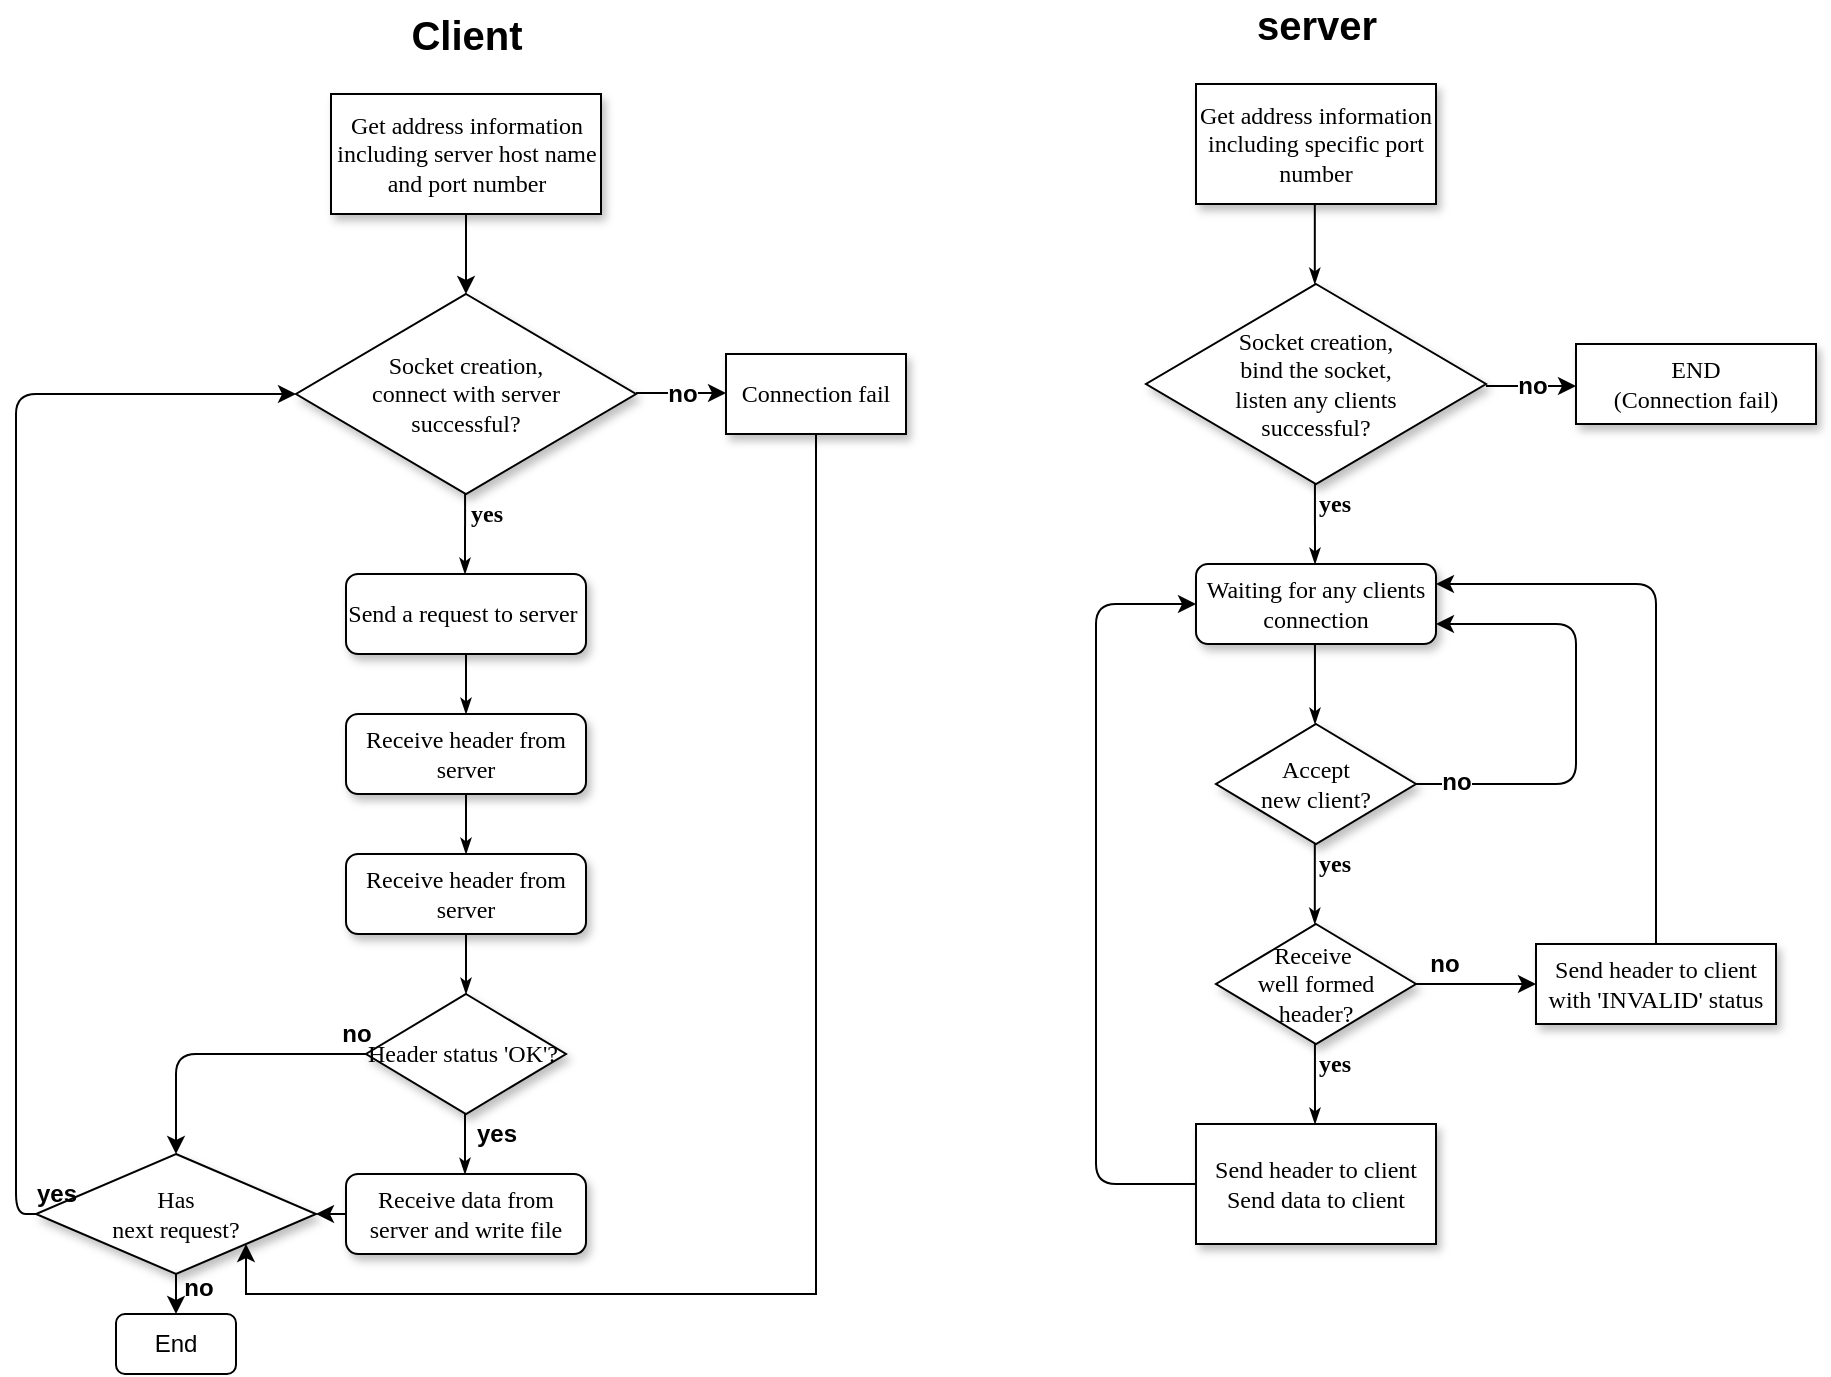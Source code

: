 <mxfile version="14.2.9" type="github">
  <diagram name="Page-1" id="edf60f1a-56cd-e834-aa8a-f176f3a09ee4">
    <mxGraphModel dx="1498" dy="820" grid="1" gridSize="10" guides="1" tooltips="1" connect="1" arrows="1" fold="1" page="1" pageScale="1" pageWidth="1100" pageHeight="850" background="#ffffff" math="0" shadow="0">
      <root>
        <mxCell id="0" />
        <mxCell id="1" parent="0" />
        <mxCell id="rhoOfIDmLh_GbCxs-HQQ-1" value="Get address information including specific port number" style="rounded=0;whiteSpace=wrap;html=1;shadow=1;labelBackgroundColor=none;strokeWidth=1;fontFamily=Verdana;fontSize=12;align=center;" vertex="1" parent="1">
          <mxGeometry x="760" y="150" width="120" height="60" as="geometry" />
        </mxCell>
        <mxCell id="rhoOfIDmLh_GbCxs-HQQ-2" value="Socket creation,&lt;br style=&quot;font-size: 12px;&quot;&gt;bind the socket,&lt;br style=&quot;font-size: 12px;&quot;&gt;listen any clients&lt;br style=&quot;font-size: 12px;&quot;&gt;successful?" style="rhombus;whiteSpace=wrap;html=1;rounded=0;shadow=1;labelBackgroundColor=none;strokeWidth=1;fontFamily=Verdana;fontSize=12;align=center;" vertex="1" parent="1">
          <mxGeometry x="735" y="250" width="170" height="100" as="geometry" />
        </mxCell>
        <mxCell id="rhoOfIDmLh_GbCxs-HQQ-6" value="&lt;b style=&quot;font-size: 12px;&quot;&gt;yes&lt;/b&gt;" style="edgeStyle=orthogonalEdgeStyle;rounded=0;html=1;labelBackgroundColor=none;startSize=5;endArrow=classicThin;endFill=1;endSize=5;jettySize=auto;orthogonalLoop=1;strokeWidth=1;fontFamily=Verdana;fontSize=12;" edge="1" parent="1">
          <mxGeometry x="-0.5" y="10" relative="1" as="geometry">
            <mxPoint as="offset" />
            <mxPoint x="819.469" y="350.005" as="sourcePoint" />
            <mxPoint x="819.469" y="390.04" as="targetPoint" />
            <Array as="points">
              <mxPoint x="819.41" y="390.04" />
            </Array>
          </mxGeometry>
        </mxCell>
        <mxCell id="rhoOfIDmLh_GbCxs-HQQ-8" value="" style="edgeStyle=orthogonalEdgeStyle;rounded=0;html=1;labelBackgroundColor=none;startSize=5;endArrow=classicThin;endFill=1;endSize=5;jettySize=auto;orthogonalLoop=1;strokeWidth=1;fontFamily=Verdana;fontSize=12;" edge="1" parent="1">
          <mxGeometry x="-0.5" y="10" relative="1" as="geometry">
            <mxPoint as="offset" />
            <mxPoint x="819.409" y="210.005" as="sourcePoint" />
            <mxPoint x="819.409" y="250.04" as="targetPoint" />
            <Array as="points">
              <mxPoint x="819.35" y="250.04" />
            </Array>
          </mxGeometry>
        </mxCell>
        <mxCell id="rhoOfIDmLh_GbCxs-HQQ-14" value="Accept&lt;br style=&quot;font-size: 12px;&quot;&gt;new client?" style="rhombus;whiteSpace=wrap;html=1;rounded=0;shadow=1;labelBackgroundColor=none;strokeWidth=1;fontFamily=Verdana;fontSize=12;align=center;" vertex="1" parent="1">
          <mxGeometry x="770" y="470" width="100" height="60" as="geometry" />
        </mxCell>
        <mxCell id="rhoOfIDmLh_GbCxs-HQQ-15" value="&lt;b style=&quot;font-size: 12px;&quot;&gt;yes&lt;/b&gt;" style="edgeStyle=orthogonalEdgeStyle;rounded=0;html=1;labelBackgroundColor=none;startSize=5;endArrow=classicThin;endFill=1;endSize=5;jettySize=auto;orthogonalLoop=1;strokeWidth=1;fontFamily=Verdana;fontSize=12;" edge="1" parent="1">
          <mxGeometry x="-0.5" y="10" relative="1" as="geometry">
            <mxPoint as="offset" />
            <mxPoint x="819.409" y="530.005" as="sourcePoint" />
            <mxPoint x="819.409" y="570.04" as="targetPoint" />
            <Array as="points">
              <mxPoint x="819.35" y="570.04" />
            </Array>
          </mxGeometry>
        </mxCell>
        <mxCell id="rhoOfIDmLh_GbCxs-HQQ-16" value="Receive&amp;nbsp;&lt;br style=&quot;font-size: 12px;&quot;&gt;well formed header?" style="rhombus;whiteSpace=wrap;html=1;rounded=0;shadow=1;labelBackgroundColor=none;strokeWidth=1;fontFamily=Verdana;fontSize=12;align=center;" vertex="1" parent="1">
          <mxGeometry x="770" y="570" width="100" height="60" as="geometry" />
        </mxCell>
        <mxCell id="rhoOfIDmLh_GbCxs-HQQ-17" value="&lt;b style=&quot;font-size: 12px;&quot;&gt;yes&lt;/b&gt;" style="edgeStyle=orthogonalEdgeStyle;rounded=0;html=1;labelBackgroundColor=none;startSize=5;endArrow=classicThin;endFill=1;endSize=5;jettySize=auto;orthogonalLoop=1;strokeWidth=1;fontFamily=Verdana;fontSize=12;" edge="1" parent="1">
          <mxGeometry x="-0.5" y="10" relative="1" as="geometry">
            <mxPoint as="offset" />
            <mxPoint x="819.469" y="630.005" as="sourcePoint" />
            <mxPoint x="819.469" y="670.04" as="targetPoint" />
            <Array as="points">
              <mxPoint x="819.41" y="670.04" />
            </Array>
          </mxGeometry>
        </mxCell>
        <mxCell id="rhoOfIDmLh_GbCxs-HQQ-19" value="Send header to client&lt;br style=&quot;font-size: 12px;&quot;&gt;Send data to client" style="rounded=0;whiteSpace=wrap;html=1;shadow=1;labelBackgroundColor=none;strokeWidth=1;fontFamily=Verdana;fontSize=12;align=center;" vertex="1" parent="1">
          <mxGeometry x="760" y="670" width="120" height="60" as="geometry" />
        </mxCell>
        <mxCell id="rhoOfIDmLh_GbCxs-HQQ-20" value="Waiting for any clients connection" style="rounded=1;whiteSpace=wrap;html=1;shadow=1;labelBackgroundColor=none;strokeWidth=1;fontFamily=Verdana;fontSize=12;align=center;" vertex="1" parent="1">
          <mxGeometry x="760" y="390" width="120" height="40" as="geometry" />
        </mxCell>
        <mxCell id="rhoOfIDmLh_GbCxs-HQQ-21" value="" style="edgeStyle=orthogonalEdgeStyle;rounded=0;html=1;labelBackgroundColor=none;startSize=5;endArrow=classicThin;endFill=1;endSize=5;jettySize=auto;orthogonalLoop=1;strokeWidth=1;fontFamily=Verdana;fontSize=12;" edge="1" parent="1">
          <mxGeometry x="-0.5" y="10" relative="1" as="geometry">
            <mxPoint as="offset" />
            <mxPoint x="819.469" y="430.005" as="sourcePoint" />
            <mxPoint x="819.469" y="470.04" as="targetPoint" />
            <Array as="points">
              <mxPoint x="819.41" y="470.04" />
            </Array>
          </mxGeometry>
        </mxCell>
        <mxCell id="rhoOfIDmLh_GbCxs-HQQ-24" value="" style="endArrow=classic;html=1;entryX=1;entryY=0.75;entryDx=0;entryDy=0;fontSize=12;" edge="1" parent="1" target="rhoOfIDmLh_GbCxs-HQQ-20">
          <mxGeometry width="50" height="50" relative="1" as="geometry">
            <mxPoint x="870" y="500" as="sourcePoint" />
            <mxPoint x="890" y="410" as="targetPoint" />
            <Array as="points">
              <mxPoint x="870" y="500" />
              <mxPoint x="950" y="500" />
              <mxPoint x="950" y="420" />
            </Array>
          </mxGeometry>
        </mxCell>
        <mxCell id="rhoOfIDmLh_GbCxs-HQQ-25" value="&lt;b style=&quot;font-size: 12px;&quot;&gt;no&lt;/b&gt;" style="edgeLabel;html=1;align=center;verticalAlign=middle;resizable=0;points=[];fontSize=12;" vertex="1" connectable="0" parent="rhoOfIDmLh_GbCxs-HQQ-24">
          <mxGeometry x="-0.825" y="1" relative="1" as="geometry">
            <mxPoint as="offset" />
          </mxGeometry>
        </mxCell>
        <mxCell id="rhoOfIDmLh_GbCxs-HQQ-29" value="" style="endArrow=classic;html=1;fontSize=12;" edge="1" parent="1">
          <mxGeometry width="50" height="50" relative="1" as="geometry">
            <mxPoint x="870" y="600" as="sourcePoint" />
            <mxPoint x="930" y="600" as="targetPoint" />
          </mxGeometry>
        </mxCell>
        <mxCell id="rhoOfIDmLh_GbCxs-HQQ-30" value="&lt;b style=&quot;font-size: 12px;&quot;&gt;no&lt;/b&gt;" style="edgeLabel;html=1;align=center;verticalAlign=middle;resizable=0;points=[];fontSize=12;" vertex="1" connectable="0" parent="rhoOfIDmLh_GbCxs-HQQ-29">
          <mxGeometry x="-0.59" y="-1" relative="1" as="geometry">
            <mxPoint x="1" y="-11" as="offset" />
          </mxGeometry>
        </mxCell>
        <mxCell id="rhoOfIDmLh_GbCxs-HQQ-31" value="Send header to client with &#39;INVALID&#39; status" style="whiteSpace=wrap;html=1;rounded=0;shadow=1;labelBackgroundColor=none;strokeWidth=1;fontFamily=Verdana;fontSize=12;align=center;spacing=6;" vertex="1" parent="1">
          <mxGeometry x="930" y="580" width="120" height="40" as="geometry" />
        </mxCell>
        <mxCell id="rhoOfIDmLh_GbCxs-HQQ-32" value="" style="endArrow=classic;html=1;exitX=0.5;exitY=0;exitDx=0;exitDy=0;entryX=1;entryY=0.25;entryDx=0;entryDy=0;fontSize=12;" edge="1" parent="1" source="rhoOfIDmLh_GbCxs-HQQ-31" target="rhoOfIDmLh_GbCxs-HQQ-20">
          <mxGeometry width="50" height="50" relative="1" as="geometry">
            <mxPoint x="990" y="570" as="sourcePoint" />
            <mxPoint x="990" y="400" as="targetPoint" />
            <Array as="points">
              <mxPoint x="990" y="400" />
            </Array>
          </mxGeometry>
        </mxCell>
        <mxCell id="rhoOfIDmLh_GbCxs-HQQ-33" value="" style="endArrow=classic;html=1;exitX=0;exitY=0.5;exitDx=0;exitDy=0;entryX=0;entryY=0.5;entryDx=0;entryDy=0;fontSize=12;" edge="1" parent="1" source="rhoOfIDmLh_GbCxs-HQQ-19" target="rhoOfIDmLh_GbCxs-HQQ-20">
          <mxGeometry width="50" height="50" relative="1" as="geometry">
            <mxPoint x="700" y="720" as="sourcePoint" />
            <mxPoint x="710" y="410" as="targetPoint" />
            <Array as="points">
              <mxPoint x="710" y="700" />
              <mxPoint x="710" y="410" />
            </Array>
          </mxGeometry>
        </mxCell>
        <mxCell id="rhoOfIDmLh_GbCxs-HQQ-34" value="&lt;b style=&quot;font-size: 12px;&quot;&gt;no&lt;/b&gt;" style="endArrow=classic;html=1;fontSize=12;" edge="1" parent="1">
          <mxGeometry width="50" height="50" relative="1" as="geometry">
            <mxPoint x="905" y="301" as="sourcePoint" />
            <mxPoint x="950" y="301" as="targetPoint" />
          </mxGeometry>
        </mxCell>
        <mxCell id="rhoOfIDmLh_GbCxs-HQQ-36" value="END&lt;br style=&quot;font-size: 12px;&quot;&gt;(Connection fail)" style="rounded=0;whiteSpace=wrap;html=1;shadow=1;labelBackgroundColor=none;strokeWidth=1;fontFamily=Verdana;fontSize=12;align=center;" vertex="1" parent="1">
          <mxGeometry x="950" y="280" width="120" height="40" as="geometry" />
        </mxCell>
        <mxCell id="rhoOfIDmLh_GbCxs-HQQ-46" value="" style="edgeStyle=orthogonalEdgeStyle;rounded=0;orthogonalLoop=1;jettySize=auto;html=1;fontSize=12;" edge="1" parent="1" source="rhoOfIDmLh_GbCxs-HQQ-38" target="rhoOfIDmLh_GbCxs-HQQ-39">
          <mxGeometry relative="1" as="geometry" />
        </mxCell>
        <mxCell id="rhoOfIDmLh_GbCxs-HQQ-38" value="Get address information including server host name and port number" style="rounded=0;whiteSpace=wrap;html=1;shadow=1;labelBackgroundColor=none;strokeWidth=1;fontFamily=Verdana;fontSize=12;align=center;" vertex="1" parent="1">
          <mxGeometry x="327.5" y="155" width="135" height="60" as="geometry" />
        </mxCell>
        <mxCell id="rhoOfIDmLh_GbCxs-HQQ-39" value="Socket creation,&lt;br style=&quot;font-size: 12px;&quot;&gt;connect with server&lt;br style=&quot;font-size: 12px;&quot;&gt;successful?" style="rhombus;whiteSpace=wrap;html=1;rounded=0;shadow=1;labelBackgroundColor=none;strokeWidth=1;fontFamily=Verdana;fontSize=12;align=center;" vertex="1" parent="1">
          <mxGeometry x="310" y="255" width="170" height="100" as="geometry" />
        </mxCell>
        <mxCell id="rhoOfIDmLh_GbCxs-HQQ-41" value="&lt;b style=&quot;font-size: 12px;&quot;&gt;yes&lt;/b&gt;" style="edgeStyle=orthogonalEdgeStyle;rounded=0;html=1;labelBackgroundColor=none;startSize=5;endArrow=classicThin;endFill=1;endSize=5;jettySize=auto;orthogonalLoop=1;strokeWidth=1;fontFamily=Verdana;fontSize=12;" edge="1" parent="1">
          <mxGeometry x="-0.5" y="10" relative="1" as="geometry">
            <mxPoint as="offset" />
            <mxPoint x="394.53" y="355.005" as="sourcePoint" />
            <mxPoint x="394.499" y="395.04" as="targetPoint" />
            <Array as="points">
              <mxPoint x="394.44" y="395.04" />
            </Array>
          </mxGeometry>
        </mxCell>
        <mxCell id="rhoOfIDmLh_GbCxs-HQQ-42" value="&lt;b style=&quot;font-size: 12px;&quot;&gt;no&lt;/b&gt;" style="endArrow=classic;html=1;fontSize=12;" edge="1" parent="1">
          <mxGeometry width="50" height="50" relative="1" as="geometry">
            <mxPoint x="480" y="304.5" as="sourcePoint" />
            <mxPoint x="525" y="304.5" as="targetPoint" />
          </mxGeometry>
        </mxCell>
        <mxCell id="rhoOfIDmLh_GbCxs-HQQ-73" style="edgeStyle=orthogonalEdgeStyle;rounded=0;orthogonalLoop=1;jettySize=auto;html=1;entryX=1;entryY=1;entryDx=0;entryDy=0;fontSize=12;" edge="1" parent="1" source="rhoOfIDmLh_GbCxs-HQQ-43" target="rhoOfIDmLh_GbCxs-HQQ-62">
          <mxGeometry relative="1" as="geometry">
            <mxPoint x="290" y="755" as="targetPoint" />
            <Array as="points">
              <mxPoint x="570" y="755" />
              <mxPoint x="285" y="755" />
            </Array>
          </mxGeometry>
        </mxCell>
        <mxCell id="rhoOfIDmLh_GbCxs-HQQ-43" value="Connection fail" style="rounded=0;whiteSpace=wrap;html=1;shadow=1;labelBackgroundColor=none;strokeWidth=1;fontFamily=Verdana;fontSize=12;align=center;" vertex="1" parent="1">
          <mxGeometry x="525" y="285" width="90" height="40" as="geometry" />
        </mxCell>
        <mxCell id="rhoOfIDmLh_GbCxs-HQQ-44" value="Send a request to server&amp;nbsp;" style="rounded=1;whiteSpace=wrap;html=1;shadow=1;labelBackgroundColor=none;strokeWidth=1;fontFamily=Verdana;fontSize=12;align=center;" vertex="1" parent="1">
          <mxGeometry x="335" y="395" width="120" height="40" as="geometry" />
        </mxCell>
        <mxCell id="rhoOfIDmLh_GbCxs-HQQ-45" value="Receive header from server" style="rounded=1;whiteSpace=wrap;html=1;shadow=1;labelBackgroundColor=none;strokeWidth=1;fontFamily=Verdana;fontSize=12;align=center;" vertex="1" parent="1">
          <mxGeometry x="335" y="465" width="120" height="40" as="geometry" />
        </mxCell>
        <mxCell id="rhoOfIDmLh_GbCxs-HQQ-50" value="" style="edgeStyle=orthogonalEdgeStyle;rounded=0;html=1;labelBackgroundColor=none;startSize=5;endArrow=classicThin;endFill=1;endSize=5;jettySize=auto;orthogonalLoop=1;strokeWidth=1;fontFamily=Verdana;fontSize=12;" edge="1" parent="1">
          <mxGeometry x="-0.5" y="10" relative="1" as="geometry">
            <mxPoint as="offset" />
            <mxPoint x="395" y="435" as="sourcePoint" />
            <mxPoint x="394.509" y="465.04" as="targetPoint" />
            <Array as="points">
              <mxPoint x="394.45" y="465.04" />
            </Array>
          </mxGeometry>
        </mxCell>
        <mxCell id="rhoOfIDmLh_GbCxs-HQQ-52" value="" style="edgeStyle=orthogonalEdgeStyle;rounded=0;html=1;labelBackgroundColor=none;startSize=5;endArrow=classicThin;endFill=1;endSize=5;jettySize=auto;orthogonalLoop=1;strokeWidth=1;fontFamily=Verdana;fontSize=12;" edge="1" parent="1">
          <mxGeometry x="-0.5" y="10" relative="1" as="geometry">
            <mxPoint as="offset" />
            <mxPoint x="395" y="505" as="sourcePoint" />
            <mxPoint x="394.509" y="535.04" as="targetPoint" />
            <Array as="points">
              <mxPoint x="394.45" y="535.04" />
            </Array>
          </mxGeometry>
        </mxCell>
        <mxCell id="rhoOfIDmLh_GbCxs-HQQ-54" value="Receive header from server" style="rounded=1;whiteSpace=wrap;html=1;shadow=1;labelBackgroundColor=none;strokeWidth=1;fontFamily=Verdana;fontSize=12;align=center;" vertex="1" parent="1">
          <mxGeometry x="335" y="535" width="120" height="40" as="geometry" />
        </mxCell>
        <mxCell id="rhoOfIDmLh_GbCxs-HQQ-56" value="Header status &#39;OK&#39;?&amp;nbsp;" style="rhombus;whiteSpace=wrap;html=1;rounded=0;shadow=1;labelBackgroundColor=none;strokeWidth=1;fontFamily=Verdana;fontSize=12;align=center;" vertex="1" parent="1">
          <mxGeometry x="345" y="605" width="100" height="60" as="geometry" />
        </mxCell>
        <mxCell id="rhoOfIDmLh_GbCxs-HQQ-57" value="" style="edgeStyle=orthogonalEdgeStyle;rounded=0;html=1;labelBackgroundColor=none;startSize=5;endArrow=classicThin;endFill=1;endSize=5;jettySize=auto;orthogonalLoop=1;strokeWidth=1;fontFamily=Verdana;fontSize=12;" edge="1" parent="1">
          <mxGeometry x="-0.5" y="10" relative="1" as="geometry">
            <mxPoint as="offset" />
            <mxPoint x="395" y="575" as="sourcePoint" />
            <mxPoint x="394.509" y="605.04" as="targetPoint" />
            <Array as="points">
              <mxPoint x="394.45" y="605.04" />
            </Array>
          </mxGeometry>
        </mxCell>
        <mxCell id="rhoOfIDmLh_GbCxs-HQQ-58" value="" style="edgeStyle=orthogonalEdgeStyle;rounded=0;html=1;labelBackgroundColor=none;startSize=5;endArrow=classicThin;endFill=1;endSize=5;jettySize=auto;orthogonalLoop=1;strokeWidth=1;fontFamily=Verdana;fontSize=12;" edge="1" parent="1">
          <mxGeometry x="-0.5" y="10" relative="1" as="geometry">
            <mxPoint as="offset" />
            <mxPoint x="394.5" y="665" as="sourcePoint" />
            <mxPoint x="394.509" y="695.04" as="targetPoint" />
            <Array as="points">
              <mxPoint x="395" y="675" />
              <mxPoint x="395" y="675" />
            </Array>
          </mxGeometry>
        </mxCell>
        <mxCell id="rhoOfIDmLh_GbCxs-HQQ-59" value="yes" style="text;html=1;align=center;verticalAlign=middle;resizable=0;points=[];autosize=1;fontStyle=1;fontSize=12;" vertex="1" parent="1">
          <mxGeometry x="390" y="665" width="40" height="20" as="geometry" />
        </mxCell>
        <mxCell id="rhoOfIDmLh_GbCxs-HQQ-60" value="Receive data from server and write file" style="rounded=1;whiteSpace=wrap;html=1;shadow=1;labelBackgroundColor=none;strokeWidth=1;fontFamily=Verdana;fontSize=12;align=center;" vertex="1" parent="1">
          <mxGeometry x="335" y="695" width="120" height="40" as="geometry" />
        </mxCell>
        <mxCell id="rhoOfIDmLh_GbCxs-HQQ-61" value="" style="endArrow=classic;html=1;exitX=0;exitY=0.5;exitDx=0;exitDy=0;fontSize=12;entryX=1;entryY=0.5;entryDx=0;entryDy=0;" edge="1" parent="1" source="rhoOfIDmLh_GbCxs-HQQ-60" target="rhoOfIDmLh_GbCxs-HQQ-62">
          <mxGeometry width="50" height="50" relative="1" as="geometry">
            <mxPoint x="280" y="735" as="sourcePoint" />
            <mxPoint x="300" y="715" as="targetPoint" />
          </mxGeometry>
        </mxCell>
        <mxCell id="rhoOfIDmLh_GbCxs-HQQ-62" value="Has&lt;br style=&quot;font-size: 12px;&quot;&gt;next request?" style="rhombus;whiteSpace=wrap;html=1;rounded=0;shadow=1;labelBackgroundColor=none;strokeWidth=1;fontFamily=Verdana;fontSize=12;align=center;" vertex="1" parent="1">
          <mxGeometry x="180" y="685" width="140" height="60" as="geometry" />
        </mxCell>
        <mxCell id="rhoOfIDmLh_GbCxs-HQQ-63" value="" style="endArrow=classic;html=1;entryX=0;entryY=0.5;entryDx=0;entryDy=0;fontSize=12;" edge="1" parent="1" target="rhoOfIDmLh_GbCxs-HQQ-39">
          <mxGeometry width="50" height="50" relative="1" as="geometry">
            <mxPoint x="180" y="715" as="sourcePoint" />
            <mxPoint x="170" y="305" as="targetPoint" />
            <Array as="points">
              <mxPoint x="170" y="715" />
              <mxPoint x="170" y="305" />
            </Array>
          </mxGeometry>
        </mxCell>
        <mxCell id="rhoOfIDmLh_GbCxs-HQQ-64" value="&lt;b style=&quot;font-size: 12px;&quot;&gt;yes&lt;/b&gt;" style="text;html=1;align=center;verticalAlign=middle;resizable=0;points=[];autosize=1;fontSize=12;" vertex="1" parent="1">
          <mxGeometry x="170" y="695" width="40" height="20" as="geometry" />
        </mxCell>
        <mxCell id="rhoOfIDmLh_GbCxs-HQQ-65" value="" style="endArrow=classic;html=1;exitX=0.5;exitY=1;exitDx=0;exitDy=0;fontSize=12;" edge="1" parent="1" source="rhoOfIDmLh_GbCxs-HQQ-62">
          <mxGeometry width="50" height="50" relative="1" as="geometry">
            <mxPoint x="240" y="805" as="sourcePoint" />
            <mxPoint x="250" y="765" as="targetPoint" />
          </mxGeometry>
        </mxCell>
        <mxCell id="rhoOfIDmLh_GbCxs-HQQ-66" value="End" style="rounded=1;whiteSpace=wrap;html=1;fontSize=12;" vertex="1" parent="1">
          <mxGeometry x="220" y="765" width="60" height="30" as="geometry" />
        </mxCell>
        <mxCell id="rhoOfIDmLh_GbCxs-HQQ-67" value="" style="endArrow=classic;html=1;exitX=0;exitY=0.5;exitDx=0;exitDy=0;entryX=0.5;entryY=0;entryDx=0;entryDy=0;fontSize=12;" edge="1" parent="1" source="rhoOfIDmLh_GbCxs-HQQ-56" target="rhoOfIDmLh_GbCxs-HQQ-62">
          <mxGeometry width="50" height="50" relative="1" as="geometry">
            <mxPoint x="340" y="635" as="sourcePoint" />
            <mxPoint x="250" y="635" as="targetPoint" />
            <Array as="points">
              <mxPoint x="250" y="635" />
            </Array>
          </mxGeometry>
        </mxCell>
        <mxCell id="rhoOfIDmLh_GbCxs-HQQ-68" value="&lt;b style=&quot;font-size: 12px;&quot;&gt;no&lt;/b&gt;" style="text;html=1;align=center;verticalAlign=middle;resizable=0;points=[];autosize=1;fontSize=12;" vertex="1" parent="1">
          <mxGeometry x="325" y="615" width="30" height="20" as="geometry" />
        </mxCell>
        <mxCell id="rhoOfIDmLh_GbCxs-HQQ-71" value="&lt;b style=&quot;font-size: 12px;&quot;&gt;no&lt;/b&gt;" style="text;html=1;align=center;verticalAlign=middle;resizable=0;points=[];autosize=1;fontSize=12;" vertex="1" parent="1">
          <mxGeometry x="246" y="742" width="30" height="20" as="geometry" />
        </mxCell>
        <mxCell id="rhoOfIDmLh_GbCxs-HQQ-75" value="&lt;b&gt;&lt;font style=&quot;font-size: 20px&quot;&gt;server&lt;/font&gt;&lt;/b&gt;" style="text;html=1;align=center;verticalAlign=middle;resizable=0;points=[];autosize=1;" vertex="1" parent="1">
          <mxGeometry x="780" y="110" width="80" height="20" as="geometry" />
        </mxCell>
        <mxCell id="rhoOfIDmLh_GbCxs-HQQ-76" value="&lt;span style=&quot;font-size: 20px;&quot;&gt;&lt;b style=&quot;font-size: 20px;&quot;&gt;Client&lt;/b&gt;&lt;/span&gt;" style="text;html=1;align=center;verticalAlign=middle;resizable=0;points=[];autosize=1;fontSize=20;" vertex="1" parent="1">
          <mxGeometry x="360" y="110" width="70" height="30" as="geometry" />
        </mxCell>
      </root>
    </mxGraphModel>
  </diagram>
</mxfile>
